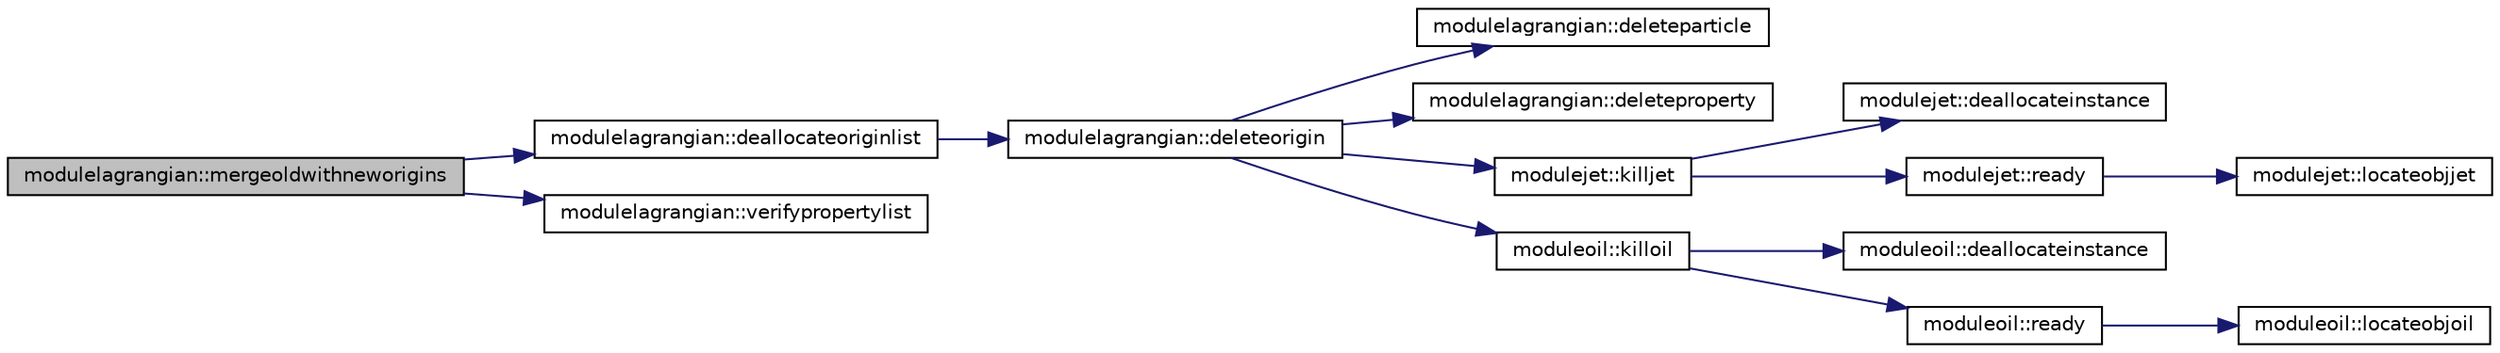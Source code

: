 digraph "modulelagrangian::mergeoldwithneworigins"
{
 // LATEX_PDF_SIZE
  edge [fontname="Helvetica",fontsize="10",labelfontname="Helvetica",labelfontsize="10"];
  node [fontname="Helvetica",fontsize="10",shape=record];
  rankdir="LR";
  Node1 [label="modulelagrangian::mergeoldwithneworigins",height=0.2,width=0.4,color="black", fillcolor="grey75", style="filled", fontcolor="black",tooltip=" "];
  Node1 -> Node2 [color="midnightblue",fontsize="10",style="solid",fontname="Helvetica"];
  Node2 [label="modulelagrangian::deallocateoriginlist",height=0.2,width=0.4,color="black", fillcolor="white", style="filled",URL="$namespacemodulelagrangian.html#a3f11dfb687cee81738d6fd8944750d72",tooltip=" "];
  Node2 -> Node3 [color="midnightblue",fontsize="10",style="solid",fontname="Helvetica"];
  Node3 [label="modulelagrangian::deleteorigin",height=0.2,width=0.4,color="black", fillcolor="white", style="filled",URL="$namespacemodulelagrangian.html#a29d4dbfc02fe16a5c49ac6fac8d3e427",tooltip=" "];
  Node3 -> Node4 [color="midnightblue",fontsize="10",style="solid",fontname="Helvetica"];
  Node4 [label="modulelagrangian::deleteparticle",height=0.2,width=0.4,color="black", fillcolor="white", style="filled",URL="$namespacemodulelagrangian.html#a0acccf68f63b061b6ad6122ccbe76ac1",tooltip=" "];
  Node3 -> Node5 [color="midnightblue",fontsize="10",style="solid",fontname="Helvetica"];
  Node5 [label="modulelagrangian::deleteproperty",height=0.2,width=0.4,color="black", fillcolor="white", style="filled",URL="$namespacemodulelagrangian.html#abff255f913afc4b6a6e6434a97f541f9",tooltip=" "];
  Node3 -> Node6 [color="midnightblue",fontsize="10",style="solid",fontname="Helvetica"];
  Node6 [label="modulejet::killjet",height=0.2,width=0.4,color="black", fillcolor="white", style="filled",URL="$namespacemodulejet.html#a98749a91e325a4b4041aa46d5abfde4e",tooltip=" "];
  Node6 -> Node7 [color="midnightblue",fontsize="10",style="solid",fontname="Helvetica"];
  Node7 [label="modulejet::deallocateinstance",height=0.2,width=0.4,color="black", fillcolor="white", style="filled",URL="$namespacemodulejet.html#aed198ff7ee371124ec0afa1cd4cfe116",tooltip=" "];
  Node6 -> Node8 [color="midnightblue",fontsize="10",style="solid",fontname="Helvetica"];
  Node8 [label="modulejet::ready",height=0.2,width=0.4,color="black", fillcolor="white", style="filled",URL="$namespacemodulejet.html#a08cf17884b67eb6e393c3f7553f6398f",tooltip=" "];
  Node8 -> Node9 [color="midnightblue",fontsize="10",style="solid",fontname="Helvetica"];
  Node9 [label="modulejet::locateobjjet",height=0.2,width=0.4,color="black", fillcolor="white", style="filled",URL="$namespacemodulejet.html#a0b2668a76b18f69741deda8796740f8f",tooltip=" "];
  Node3 -> Node10 [color="midnightblue",fontsize="10",style="solid",fontname="Helvetica"];
  Node10 [label="moduleoil::killoil",height=0.2,width=0.4,color="black", fillcolor="white", style="filled",URL="$namespacemoduleoil.html#a3515505fcda962cedd51dd5986ff6777",tooltip=" "];
  Node10 -> Node11 [color="midnightblue",fontsize="10",style="solid",fontname="Helvetica"];
  Node11 [label="moduleoil::deallocateinstance",height=0.2,width=0.4,color="black", fillcolor="white", style="filled",URL="$namespacemoduleoil.html#ae94c3b6ecc29b85e8ccbddf231f67646",tooltip=" "];
  Node10 -> Node12 [color="midnightblue",fontsize="10",style="solid",fontname="Helvetica"];
  Node12 [label="moduleoil::ready",height=0.2,width=0.4,color="black", fillcolor="white", style="filled",URL="$namespacemoduleoil.html#a16763a360a31b49d4f67bbba295472a5",tooltip=" "];
  Node12 -> Node13 [color="midnightblue",fontsize="10",style="solid",fontname="Helvetica"];
  Node13 [label="moduleoil::locateobjoil",height=0.2,width=0.4,color="black", fillcolor="white", style="filled",URL="$namespacemoduleoil.html#aa0854458437dd99f9ef2103ed4f048b4",tooltip=" "];
  Node1 -> Node14 [color="midnightblue",fontsize="10",style="solid",fontname="Helvetica"];
  Node14 [label="modulelagrangian::verifypropertylist",height=0.2,width=0.4,color="black", fillcolor="white", style="filled",URL="$namespacemodulelagrangian.html#a601110ba1a707464fc0bffce5261fe4b",tooltip=" "];
}
